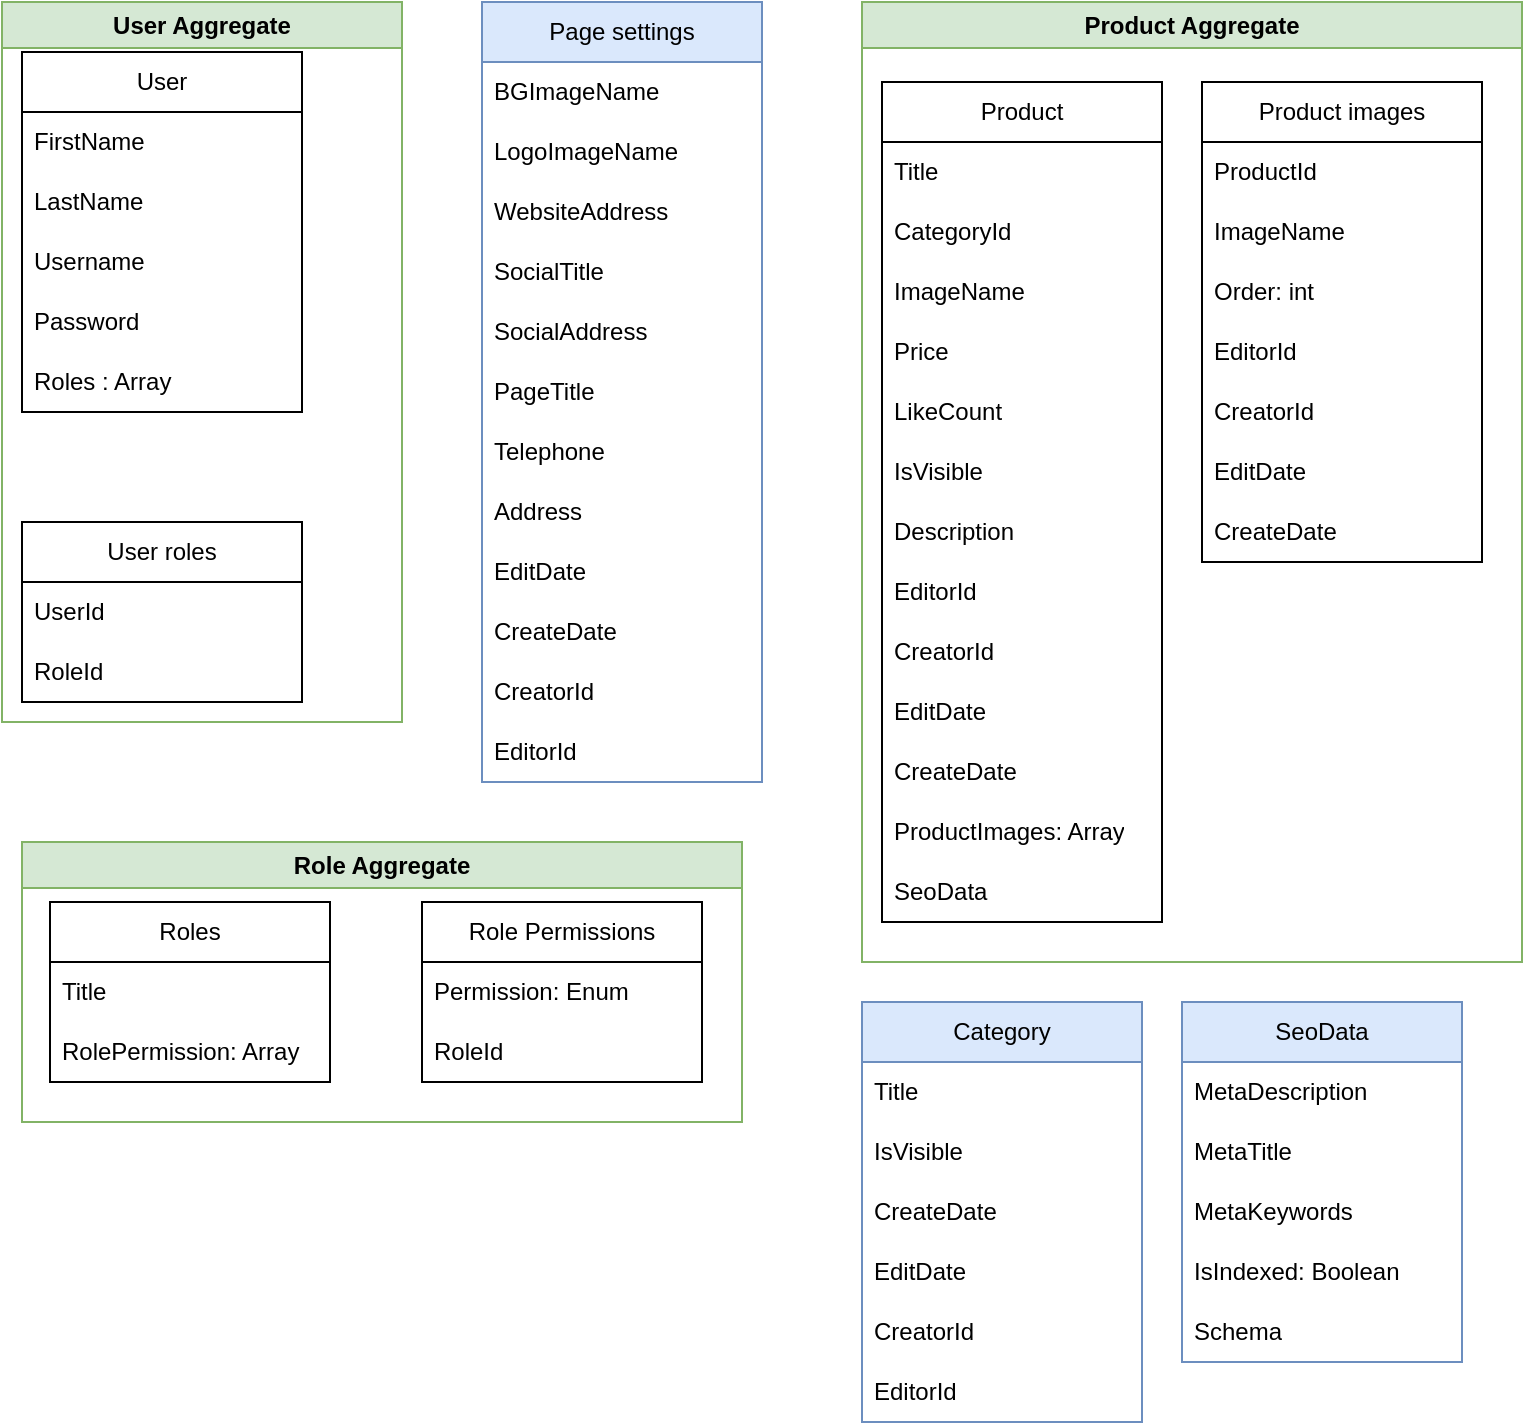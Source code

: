 <mxfile version="24.7.7">
  <diagram id="C5RBs43oDa-KdzZeNtuy" name="Page-1">
    <mxGraphModel dx="980" dy="680" grid="1" gridSize="10" guides="1" tooltips="1" connect="1" arrows="1" fold="1" page="1" pageScale="1" pageWidth="827" pageHeight="1169" math="0" shadow="0">
      <root>
        <mxCell id="WIyWlLk6GJQsqaUBKTNV-0" />
        <mxCell id="WIyWlLk6GJQsqaUBKTNV-1" parent="WIyWlLk6GJQsqaUBKTNV-0" />
        <mxCell id="OFUmfAQ26m3KpiKykl-N-12" value="Category" style="swimlane;fontStyle=0;childLayout=stackLayout;horizontal=1;startSize=30;horizontalStack=0;resizeParent=1;resizeParentMax=0;resizeLast=0;collapsible=1;marginBottom=0;whiteSpace=wrap;html=1;fillColor=#dae8fc;strokeColor=#6c8ebf;" vertex="1" parent="WIyWlLk6GJQsqaUBKTNV-1">
          <mxGeometry x="450" y="880" width="140" height="210" as="geometry" />
        </mxCell>
        <mxCell id="OFUmfAQ26m3KpiKykl-N-13" value="Title" style="text;strokeColor=none;fillColor=none;align=left;verticalAlign=middle;spacingLeft=4;spacingRight=4;overflow=hidden;points=[[0,0.5],[1,0.5]];portConstraint=eastwest;rotatable=0;whiteSpace=wrap;html=1;" vertex="1" parent="OFUmfAQ26m3KpiKykl-N-12">
          <mxGeometry y="30" width="140" height="30" as="geometry" />
        </mxCell>
        <mxCell id="OFUmfAQ26m3KpiKykl-N-50" value="IsVisible" style="text;strokeColor=none;fillColor=none;align=left;verticalAlign=middle;spacingLeft=4;spacingRight=4;overflow=hidden;points=[[0,0.5],[1,0.5]];portConstraint=eastwest;rotatable=0;whiteSpace=wrap;html=1;" vertex="1" parent="OFUmfAQ26m3KpiKykl-N-12">
          <mxGeometry y="60" width="140" height="30" as="geometry" />
        </mxCell>
        <mxCell id="OFUmfAQ26m3KpiKykl-N-51" value="CreateDate" style="text;strokeColor=none;fillColor=none;align=left;verticalAlign=middle;spacingLeft=4;spacingRight=4;overflow=hidden;points=[[0,0.5],[1,0.5]];portConstraint=eastwest;rotatable=0;whiteSpace=wrap;html=1;" vertex="1" parent="OFUmfAQ26m3KpiKykl-N-12">
          <mxGeometry y="90" width="140" height="30" as="geometry" />
        </mxCell>
        <mxCell id="OFUmfAQ26m3KpiKykl-N-49" value="EditDate" style="text;strokeColor=none;fillColor=none;align=left;verticalAlign=middle;spacingLeft=4;spacingRight=4;overflow=hidden;points=[[0,0.5],[1,0.5]];portConstraint=eastwest;rotatable=0;whiteSpace=wrap;html=1;" vertex="1" parent="OFUmfAQ26m3KpiKykl-N-12">
          <mxGeometry y="120" width="140" height="30" as="geometry" />
        </mxCell>
        <mxCell id="OFUmfAQ26m3KpiKykl-N-52" value="CreatorId" style="text;strokeColor=none;fillColor=none;align=left;verticalAlign=middle;spacingLeft=4;spacingRight=4;overflow=hidden;points=[[0,0.5],[1,0.5]];portConstraint=eastwest;rotatable=0;whiteSpace=wrap;html=1;" vertex="1" parent="OFUmfAQ26m3KpiKykl-N-12">
          <mxGeometry y="150" width="140" height="30" as="geometry" />
        </mxCell>
        <mxCell id="OFUmfAQ26m3KpiKykl-N-14" value="EditorId" style="text;strokeColor=none;fillColor=none;align=left;verticalAlign=middle;spacingLeft=4;spacingRight=4;overflow=hidden;points=[[0,0.5],[1,0.5]];portConstraint=eastwest;rotatable=0;whiteSpace=wrap;html=1;" vertex="1" parent="OFUmfAQ26m3KpiKykl-N-12">
          <mxGeometry y="180" width="140" height="30" as="geometry" />
        </mxCell>
        <mxCell id="OFUmfAQ26m3KpiKykl-N-20" value="Page settings" style="swimlane;fontStyle=0;childLayout=stackLayout;horizontal=1;startSize=30;horizontalStack=0;resizeParent=1;resizeParentMax=0;resizeLast=0;collapsible=1;marginBottom=0;whiteSpace=wrap;html=1;fillColor=#dae8fc;strokeColor=#6c8ebf;" vertex="1" parent="WIyWlLk6GJQsqaUBKTNV-1">
          <mxGeometry x="260" y="380" width="140" height="390" as="geometry" />
        </mxCell>
        <mxCell id="OFUmfAQ26m3KpiKykl-N-21" value="BGImageName" style="text;strokeColor=none;fillColor=none;align=left;verticalAlign=middle;spacingLeft=4;spacingRight=4;overflow=hidden;points=[[0,0.5],[1,0.5]];portConstraint=eastwest;rotatable=0;whiteSpace=wrap;html=1;" vertex="1" parent="OFUmfAQ26m3KpiKykl-N-20">
          <mxGeometry y="30" width="140" height="30" as="geometry" />
        </mxCell>
        <mxCell id="OFUmfAQ26m3KpiKykl-N-22" value="LogoImageName" style="text;strokeColor=none;fillColor=none;align=left;verticalAlign=middle;spacingLeft=4;spacingRight=4;overflow=hidden;points=[[0,0.5],[1,0.5]];portConstraint=eastwest;rotatable=0;whiteSpace=wrap;html=1;" vertex="1" parent="OFUmfAQ26m3KpiKykl-N-20">
          <mxGeometry y="60" width="140" height="30" as="geometry" />
        </mxCell>
        <mxCell id="OFUmfAQ26m3KpiKykl-N-23" value="WebsiteAddress" style="text;strokeColor=none;fillColor=none;align=left;verticalAlign=middle;spacingLeft=4;spacingRight=4;overflow=hidden;points=[[0,0.5],[1,0.5]];portConstraint=eastwest;rotatable=0;whiteSpace=wrap;html=1;" vertex="1" parent="OFUmfAQ26m3KpiKykl-N-20">
          <mxGeometry y="90" width="140" height="30" as="geometry" />
        </mxCell>
        <mxCell id="OFUmfAQ26m3KpiKykl-N-41" value="SocialTitle" style="text;strokeColor=none;fillColor=none;align=left;verticalAlign=middle;spacingLeft=4;spacingRight=4;overflow=hidden;points=[[0,0.5],[1,0.5]];portConstraint=eastwest;rotatable=0;whiteSpace=wrap;html=1;" vertex="1" parent="OFUmfAQ26m3KpiKykl-N-20">
          <mxGeometry y="120" width="140" height="30" as="geometry" />
        </mxCell>
        <mxCell id="OFUmfAQ26m3KpiKykl-N-42" value="SocialAddress" style="text;strokeColor=none;fillColor=none;align=left;verticalAlign=middle;spacingLeft=4;spacingRight=4;overflow=hidden;points=[[0,0.5],[1,0.5]];portConstraint=eastwest;rotatable=0;whiteSpace=wrap;html=1;" vertex="1" parent="OFUmfAQ26m3KpiKykl-N-20">
          <mxGeometry y="150" width="140" height="30" as="geometry" />
        </mxCell>
        <mxCell id="OFUmfAQ26m3KpiKykl-N-45" value="PageTitle" style="text;strokeColor=none;fillColor=none;align=left;verticalAlign=middle;spacingLeft=4;spacingRight=4;overflow=hidden;points=[[0,0.5],[1,0.5]];portConstraint=eastwest;rotatable=0;whiteSpace=wrap;html=1;" vertex="1" parent="OFUmfAQ26m3KpiKykl-N-20">
          <mxGeometry y="180" width="140" height="30" as="geometry" />
        </mxCell>
        <mxCell id="OFUmfAQ26m3KpiKykl-N-44" value="Telephone" style="text;strokeColor=none;fillColor=none;align=left;verticalAlign=middle;spacingLeft=4;spacingRight=4;overflow=hidden;points=[[0,0.5],[1,0.5]];portConstraint=eastwest;rotatable=0;whiteSpace=wrap;html=1;" vertex="1" parent="OFUmfAQ26m3KpiKykl-N-20">
          <mxGeometry y="210" width="140" height="30" as="geometry" />
        </mxCell>
        <mxCell id="OFUmfAQ26m3KpiKykl-N-43" value="Address" style="text;strokeColor=none;fillColor=none;align=left;verticalAlign=middle;spacingLeft=4;spacingRight=4;overflow=hidden;points=[[0,0.5],[1,0.5]];portConstraint=eastwest;rotatable=0;whiteSpace=wrap;html=1;" vertex="1" parent="OFUmfAQ26m3KpiKykl-N-20">
          <mxGeometry y="240" width="140" height="30" as="geometry" />
        </mxCell>
        <mxCell id="OFUmfAQ26m3KpiKykl-N-54" value="EditDate" style="text;strokeColor=none;fillColor=none;align=left;verticalAlign=middle;spacingLeft=4;spacingRight=4;overflow=hidden;points=[[0,0.5],[1,0.5]];portConstraint=eastwest;rotatable=0;whiteSpace=wrap;html=1;" vertex="1" parent="OFUmfAQ26m3KpiKykl-N-20">
          <mxGeometry y="270" width="140" height="30" as="geometry" />
        </mxCell>
        <mxCell id="OFUmfAQ26m3KpiKykl-N-53" value="CreateDate" style="text;strokeColor=none;fillColor=none;align=left;verticalAlign=middle;spacingLeft=4;spacingRight=4;overflow=hidden;points=[[0,0.5],[1,0.5]];portConstraint=eastwest;rotatable=0;whiteSpace=wrap;html=1;" vertex="1" parent="OFUmfAQ26m3KpiKykl-N-20">
          <mxGeometry y="300" width="140" height="30" as="geometry" />
        </mxCell>
        <mxCell id="OFUmfAQ26m3KpiKykl-N-55" value="CreatorId" style="text;strokeColor=none;fillColor=none;align=left;verticalAlign=middle;spacingLeft=4;spacingRight=4;overflow=hidden;points=[[0,0.5],[1,0.5]];portConstraint=eastwest;rotatable=0;whiteSpace=wrap;html=1;" vertex="1" parent="OFUmfAQ26m3KpiKykl-N-20">
          <mxGeometry y="330" width="140" height="30" as="geometry" />
        </mxCell>
        <mxCell id="OFUmfAQ26m3KpiKykl-N-56" value="EditorId" style="text;strokeColor=none;fillColor=none;align=left;verticalAlign=middle;spacingLeft=4;spacingRight=4;overflow=hidden;points=[[0,0.5],[1,0.5]];portConstraint=eastwest;rotatable=0;whiteSpace=wrap;html=1;" vertex="1" parent="OFUmfAQ26m3KpiKykl-N-20">
          <mxGeometry y="360" width="140" height="30" as="geometry" />
        </mxCell>
        <mxCell id="OFUmfAQ26m3KpiKykl-N-32" value="User Aggregate" style="swimlane;whiteSpace=wrap;html=1;fillColor=#d5e8d4;strokeColor=#82b366;" vertex="1" parent="WIyWlLk6GJQsqaUBKTNV-1">
          <mxGeometry x="20" y="380" width="200" height="360" as="geometry" />
        </mxCell>
        <mxCell id="OFUmfAQ26m3KpiKykl-N-8" value="User" style="swimlane;fontStyle=0;childLayout=stackLayout;horizontal=1;startSize=30;horizontalStack=0;resizeParent=1;resizeParentMax=0;resizeLast=0;collapsible=1;marginBottom=0;whiteSpace=wrap;html=1;" vertex="1" parent="OFUmfAQ26m3KpiKykl-N-32">
          <mxGeometry x="10" y="25" width="140" height="180" as="geometry" />
        </mxCell>
        <mxCell id="OFUmfAQ26m3KpiKykl-N-9" value="FirstName" style="text;strokeColor=none;fillColor=none;align=left;verticalAlign=middle;spacingLeft=4;spacingRight=4;overflow=hidden;points=[[0,0.5],[1,0.5]];portConstraint=eastwest;rotatable=0;whiteSpace=wrap;html=1;" vertex="1" parent="OFUmfAQ26m3KpiKykl-N-8">
          <mxGeometry y="30" width="140" height="30" as="geometry" />
        </mxCell>
        <mxCell id="OFUmfAQ26m3KpiKykl-N-10" value="LastName" style="text;strokeColor=none;fillColor=none;align=left;verticalAlign=middle;spacingLeft=4;spacingRight=4;overflow=hidden;points=[[0,0.5],[1,0.5]];portConstraint=eastwest;rotatable=0;whiteSpace=wrap;html=1;" vertex="1" parent="OFUmfAQ26m3KpiKykl-N-8">
          <mxGeometry y="60" width="140" height="30" as="geometry" />
        </mxCell>
        <mxCell id="OFUmfAQ26m3KpiKykl-N-11" value="Username" style="text;strokeColor=none;fillColor=none;align=left;verticalAlign=middle;spacingLeft=4;spacingRight=4;overflow=hidden;points=[[0,0.5],[1,0.5]];portConstraint=eastwest;rotatable=0;whiteSpace=wrap;html=1;" vertex="1" parent="OFUmfAQ26m3KpiKykl-N-8">
          <mxGeometry y="90" width="140" height="30" as="geometry" />
        </mxCell>
        <mxCell id="OFUmfAQ26m3KpiKykl-N-66" value="Password" style="text;strokeColor=none;fillColor=none;align=left;verticalAlign=middle;spacingLeft=4;spacingRight=4;overflow=hidden;points=[[0,0.5],[1,0.5]];portConstraint=eastwest;rotatable=0;whiteSpace=wrap;html=1;" vertex="1" parent="OFUmfAQ26m3KpiKykl-N-8">
          <mxGeometry y="120" width="140" height="30" as="geometry" />
        </mxCell>
        <mxCell id="OFUmfAQ26m3KpiKykl-N-67" value="Roles : Array" style="text;strokeColor=none;fillColor=none;align=left;verticalAlign=middle;spacingLeft=4;spacingRight=4;overflow=hidden;points=[[0,0.5],[1,0.5]];portConstraint=eastwest;rotatable=0;whiteSpace=wrap;html=1;" vertex="1" parent="OFUmfAQ26m3KpiKykl-N-8">
          <mxGeometry y="150" width="140" height="30" as="geometry" />
        </mxCell>
        <mxCell id="OFUmfAQ26m3KpiKykl-N-24" value="User roles" style="swimlane;fontStyle=0;childLayout=stackLayout;horizontal=1;startSize=30;horizontalStack=0;resizeParent=1;resizeParentMax=0;resizeLast=0;collapsible=1;marginBottom=0;whiteSpace=wrap;html=1;" vertex="1" parent="OFUmfAQ26m3KpiKykl-N-32">
          <mxGeometry x="10" y="260" width="140" height="90" as="geometry" />
        </mxCell>
        <mxCell id="OFUmfAQ26m3KpiKykl-N-25" value="UserId" style="text;strokeColor=none;fillColor=none;align=left;verticalAlign=middle;spacingLeft=4;spacingRight=4;overflow=hidden;points=[[0,0.5],[1,0.5]];portConstraint=eastwest;rotatable=0;whiteSpace=wrap;html=1;" vertex="1" parent="OFUmfAQ26m3KpiKykl-N-24">
          <mxGeometry y="30" width="140" height="30" as="geometry" />
        </mxCell>
        <mxCell id="OFUmfAQ26m3KpiKykl-N-26" value="RoleId" style="text;strokeColor=none;fillColor=none;align=left;verticalAlign=middle;spacingLeft=4;spacingRight=4;overflow=hidden;points=[[0,0.5],[1,0.5]];portConstraint=eastwest;rotatable=0;whiteSpace=wrap;html=1;" vertex="1" parent="OFUmfAQ26m3KpiKykl-N-24">
          <mxGeometry y="60" width="140" height="30" as="geometry" />
        </mxCell>
        <mxCell id="OFUmfAQ26m3KpiKykl-N-33" value="Product Aggregate" style="swimlane;whiteSpace=wrap;html=1;startSize=23;fillColor=#d5e8d4;strokeColor=#82b366;" vertex="1" parent="WIyWlLk6GJQsqaUBKTNV-1">
          <mxGeometry x="450" y="380" width="330" height="480" as="geometry" />
        </mxCell>
        <mxCell id="OFUmfAQ26m3KpiKykl-N-0" value="Product" style="swimlane;fontStyle=0;childLayout=stackLayout;horizontal=1;startSize=30;horizontalStack=0;resizeParent=1;resizeParentMax=0;resizeLast=0;collapsible=1;marginBottom=0;whiteSpace=wrap;html=1;" vertex="1" parent="OFUmfAQ26m3KpiKykl-N-33">
          <mxGeometry x="10" y="40" width="140" height="420" as="geometry" />
        </mxCell>
        <mxCell id="OFUmfAQ26m3KpiKykl-N-1" value="Title" style="text;strokeColor=none;fillColor=none;align=left;verticalAlign=middle;spacingLeft=4;spacingRight=4;overflow=hidden;points=[[0,0.5],[1,0.5]];portConstraint=eastwest;rotatable=0;whiteSpace=wrap;html=1;" vertex="1" parent="OFUmfAQ26m3KpiKykl-N-0">
          <mxGeometry y="30" width="140" height="30" as="geometry" />
        </mxCell>
        <mxCell id="OFUmfAQ26m3KpiKykl-N-65" value="CategoryId" style="text;strokeColor=none;fillColor=none;align=left;verticalAlign=middle;spacingLeft=4;spacingRight=4;overflow=hidden;points=[[0,0.5],[1,0.5]];portConstraint=eastwest;rotatable=0;whiteSpace=wrap;html=1;" vertex="1" parent="OFUmfAQ26m3KpiKykl-N-0">
          <mxGeometry y="60" width="140" height="30" as="geometry" />
        </mxCell>
        <mxCell id="OFUmfAQ26m3KpiKykl-N-2" value="ImageName" style="text;strokeColor=none;fillColor=none;align=left;verticalAlign=middle;spacingLeft=4;spacingRight=4;overflow=hidden;points=[[0,0.5],[1,0.5]];portConstraint=eastwest;rotatable=0;whiteSpace=wrap;html=1;" vertex="1" parent="OFUmfAQ26m3KpiKykl-N-0">
          <mxGeometry y="90" width="140" height="30" as="geometry" />
        </mxCell>
        <mxCell id="OFUmfAQ26m3KpiKykl-N-46" value="Price" style="text;strokeColor=none;fillColor=none;align=left;verticalAlign=middle;spacingLeft=4;spacingRight=4;overflow=hidden;points=[[0,0.5],[1,0.5]];portConstraint=eastwest;rotatable=0;whiteSpace=wrap;html=1;" vertex="1" parent="OFUmfAQ26m3KpiKykl-N-0">
          <mxGeometry y="120" width="140" height="30" as="geometry" />
        </mxCell>
        <mxCell id="OFUmfAQ26m3KpiKykl-N-3" value="LikeCount" style="text;strokeColor=none;fillColor=none;align=left;verticalAlign=middle;spacingLeft=4;spacingRight=4;overflow=hidden;points=[[0,0.5],[1,0.5]];portConstraint=eastwest;rotatable=0;whiteSpace=wrap;html=1;" vertex="1" parent="OFUmfAQ26m3KpiKykl-N-0">
          <mxGeometry y="150" width="140" height="30" as="geometry" />
        </mxCell>
        <mxCell id="OFUmfAQ26m3KpiKykl-N-47" value="IsVisible" style="text;strokeColor=none;fillColor=none;align=left;verticalAlign=middle;spacingLeft=4;spacingRight=4;overflow=hidden;points=[[0,0.5],[1,0.5]];portConstraint=eastwest;rotatable=0;whiteSpace=wrap;html=1;" vertex="1" parent="OFUmfAQ26m3KpiKykl-N-0">
          <mxGeometry y="180" width="140" height="30" as="geometry" />
        </mxCell>
        <mxCell id="OFUmfAQ26m3KpiKykl-N-68" value="Description" style="text;strokeColor=none;fillColor=none;align=left;verticalAlign=middle;spacingLeft=4;spacingRight=4;overflow=hidden;points=[[0,0.5],[1,0.5]];portConstraint=eastwest;rotatable=0;whiteSpace=wrap;html=1;" vertex="1" parent="OFUmfAQ26m3KpiKykl-N-0">
          <mxGeometry y="210" width="140" height="30" as="geometry" />
        </mxCell>
        <mxCell id="OFUmfAQ26m3KpiKykl-N-60" value="EditorId" style="text;strokeColor=none;fillColor=none;align=left;verticalAlign=middle;spacingLeft=4;spacingRight=4;overflow=hidden;points=[[0,0.5],[1,0.5]];portConstraint=eastwest;rotatable=0;whiteSpace=wrap;html=1;" vertex="1" parent="OFUmfAQ26m3KpiKykl-N-0">
          <mxGeometry y="240" width="140" height="30" as="geometry" />
        </mxCell>
        <mxCell id="OFUmfAQ26m3KpiKykl-N-59" value="CreatorId" style="text;strokeColor=none;fillColor=none;align=left;verticalAlign=middle;spacingLeft=4;spacingRight=4;overflow=hidden;points=[[0,0.5],[1,0.5]];portConstraint=eastwest;rotatable=0;whiteSpace=wrap;html=1;" vertex="1" parent="OFUmfAQ26m3KpiKykl-N-0">
          <mxGeometry y="270" width="140" height="30" as="geometry" />
        </mxCell>
        <mxCell id="OFUmfAQ26m3KpiKykl-N-58" value="EditDate" style="text;strokeColor=none;fillColor=none;align=left;verticalAlign=middle;spacingLeft=4;spacingRight=4;overflow=hidden;points=[[0,0.5],[1,0.5]];portConstraint=eastwest;rotatable=0;whiteSpace=wrap;html=1;" vertex="1" parent="OFUmfAQ26m3KpiKykl-N-0">
          <mxGeometry y="300" width="140" height="30" as="geometry" />
        </mxCell>
        <mxCell id="OFUmfAQ26m3KpiKykl-N-57" value="CreateDate" style="text;strokeColor=none;fillColor=none;align=left;verticalAlign=middle;spacingLeft=4;spacingRight=4;overflow=hidden;points=[[0,0.5],[1,0.5]];portConstraint=eastwest;rotatable=0;whiteSpace=wrap;html=1;" vertex="1" parent="OFUmfAQ26m3KpiKykl-N-0">
          <mxGeometry y="330" width="140" height="30" as="geometry" />
        </mxCell>
        <mxCell id="OFUmfAQ26m3KpiKykl-N-48" value="ProductImages: Array" style="text;strokeColor=none;fillColor=none;align=left;verticalAlign=middle;spacingLeft=4;spacingRight=4;overflow=hidden;points=[[0,0.5],[1,0.5]];portConstraint=eastwest;rotatable=0;whiteSpace=wrap;html=1;" vertex="1" parent="OFUmfAQ26m3KpiKykl-N-0">
          <mxGeometry y="360" width="140" height="30" as="geometry" />
        </mxCell>
        <mxCell id="OFUmfAQ26m3KpiKykl-N-77" value="SeoData" style="text;strokeColor=none;fillColor=none;align=left;verticalAlign=middle;spacingLeft=4;spacingRight=4;overflow=hidden;points=[[0,0.5],[1,0.5]];portConstraint=eastwest;rotatable=0;whiteSpace=wrap;html=1;" vertex="1" parent="OFUmfAQ26m3KpiKykl-N-0">
          <mxGeometry y="390" width="140" height="30" as="geometry" />
        </mxCell>
        <mxCell id="OFUmfAQ26m3KpiKykl-N-4" value="Product images" style="swimlane;fontStyle=0;childLayout=stackLayout;horizontal=1;startSize=30;horizontalStack=0;resizeParent=1;resizeParentMax=0;resizeLast=0;collapsible=1;marginBottom=0;whiteSpace=wrap;html=1;" vertex="1" parent="OFUmfAQ26m3KpiKykl-N-33">
          <mxGeometry x="170" y="40" width="140" height="240" as="geometry" />
        </mxCell>
        <mxCell id="OFUmfAQ26m3KpiKykl-N-5" value="ProductId" style="text;strokeColor=none;fillColor=none;align=left;verticalAlign=middle;spacingLeft=4;spacingRight=4;overflow=hidden;points=[[0,0.5],[1,0.5]];portConstraint=eastwest;rotatable=0;whiteSpace=wrap;html=1;" vertex="1" parent="OFUmfAQ26m3KpiKykl-N-4">
          <mxGeometry y="30" width="140" height="30" as="geometry" />
        </mxCell>
        <mxCell id="OFUmfAQ26m3KpiKykl-N-6" value="ImageName" style="text;strokeColor=none;fillColor=none;align=left;verticalAlign=middle;spacingLeft=4;spacingRight=4;overflow=hidden;points=[[0,0.5],[1,0.5]];portConstraint=eastwest;rotatable=0;whiteSpace=wrap;html=1;" vertex="1" parent="OFUmfAQ26m3KpiKykl-N-4">
          <mxGeometry y="60" width="140" height="30" as="geometry" />
        </mxCell>
        <mxCell id="OFUmfAQ26m3KpiKykl-N-76" value="Order: int" style="text;strokeColor=none;fillColor=none;align=left;verticalAlign=middle;spacingLeft=4;spacingRight=4;overflow=hidden;points=[[0,0.5],[1,0.5]];portConstraint=eastwest;rotatable=0;whiteSpace=wrap;html=1;" vertex="1" parent="OFUmfAQ26m3KpiKykl-N-4">
          <mxGeometry y="90" width="140" height="30" as="geometry" />
        </mxCell>
        <mxCell id="OFUmfAQ26m3KpiKykl-N-64" value="EditorId" style="text;strokeColor=none;fillColor=none;align=left;verticalAlign=middle;spacingLeft=4;spacingRight=4;overflow=hidden;points=[[0,0.5],[1,0.5]];portConstraint=eastwest;rotatable=0;whiteSpace=wrap;html=1;" vertex="1" parent="OFUmfAQ26m3KpiKykl-N-4">
          <mxGeometry y="120" width="140" height="30" as="geometry" />
        </mxCell>
        <mxCell id="OFUmfAQ26m3KpiKykl-N-63" value="CreatorId" style="text;strokeColor=none;fillColor=none;align=left;verticalAlign=middle;spacingLeft=4;spacingRight=4;overflow=hidden;points=[[0,0.5],[1,0.5]];portConstraint=eastwest;rotatable=0;whiteSpace=wrap;html=1;" vertex="1" parent="OFUmfAQ26m3KpiKykl-N-4">
          <mxGeometry y="150" width="140" height="30" as="geometry" />
        </mxCell>
        <mxCell id="OFUmfAQ26m3KpiKykl-N-62" value="EditDate" style="text;strokeColor=none;fillColor=none;align=left;verticalAlign=middle;spacingLeft=4;spacingRight=4;overflow=hidden;points=[[0,0.5],[1,0.5]];portConstraint=eastwest;rotatable=0;whiteSpace=wrap;html=1;" vertex="1" parent="OFUmfAQ26m3KpiKykl-N-4">
          <mxGeometry y="180" width="140" height="30" as="geometry" />
        </mxCell>
        <mxCell id="OFUmfAQ26m3KpiKykl-N-61" value="CreateDate" style="text;strokeColor=none;fillColor=none;align=left;verticalAlign=middle;spacingLeft=4;spacingRight=4;overflow=hidden;points=[[0,0.5],[1,0.5]];portConstraint=eastwest;rotatable=0;whiteSpace=wrap;html=1;" vertex="1" parent="OFUmfAQ26m3KpiKykl-N-4">
          <mxGeometry y="210" width="140" height="30" as="geometry" />
        </mxCell>
        <mxCell id="OFUmfAQ26m3KpiKykl-N-40" value="Role Aggregate" style="swimlane;whiteSpace=wrap;html=1;fillColor=#d5e8d4;strokeColor=#82b366;" vertex="1" parent="WIyWlLk6GJQsqaUBKTNV-1">
          <mxGeometry x="30" y="800" width="360" height="140" as="geometry" />
        </mxCell>
        <mxCell id="OFUmfAQ26m3KpiKykl-N-36" value="Role Permissions" style="swimlane;fontStyle=0;childLayout=stackLayout;horizontal=1;startSize=30;horizontalStack=0;resizeParent=1;resizeParentMax=0;resizeLast=0;collapsible=1;marginBottom=0;whiteSpace=wrap;html=1;" vertex="1" parent="OFUmfAQ26m3KpiKykl-N-40">
          <mxGeometry x="200" y="30" width="140" height="90" as="geometry" />
        </mxCell>
        <mxCell id="OFUmfAQ26m3KpiKykl-N-37" value="Permission: Enum" style="text;strokeColor=none;fillColor=none;align=left;verticalAlign=middle;spacingLeft=4;spacingRight=4;overflow=hidden;points=[[0,0.5],[1,0.5]];portConstraint=eastwest;rotatable=0;whiteSpace=wrap;html=1;" vertex="1" parent="OFUmfAQ26m3KpiKykl-N-36">
          <mxGeometry y="30" width="140" height="30" as="geometry" />
        </mxCell>
        <mxCell id="OFUmfAQ26m3KpiKykl-N-38" value="RoleId" style="text;strokeColor=none;fillColor=none;align=left;verticalAlign=middle;spacingLeft=4;spacingRight=4;overflow=hidden;points=[[0,0.5],[1,0.5]];portConstraint=eastwest;rotatable=0;whiteSpace=wrap;html=1;" vertex="1" parent="OFUmfAQ26m3KpiKykl-N-36">
          <mxGeometry y="60" width="140" height="30" as="geometry" />
        </mxCell>
        <mxCell id="OFUmfAQ26m3KpiKykl-N-28" value="Roles" style="swimlane;fontStyle=0;childLayout=stackLayout;horizontal=1;startSize=30;horizontalStack=0;resizeParent=1;resizeParentMax=0;resizeLast=0;collapsible=1;marginBottom=0;whiteSpace=wrap;html=1;" vertex="1" parent="OFUmfAQ26m3KpiKykl-N-40">
          <mxGeometry x="14" y="30" width="140" height="90" as="geometry" />
        </mxCell>
        <mxCell id="OFUmfAQ26m3KpiKykl-N-29" value="Title" style="text;strokeColor=none;fillColor=none;align=left;verticalAlign=middle;spacingLeft=4;spacingRight=4;overflow=hidden;points=[[0,0.5],[1,0.5]];portConstraint=eastwest;rotatable=0;whiteSpace=wrap;html=1;" vertex="1" parent="OFUmfAQ26m3KpiKykl-N-28">
          <mxGeometry y="30" width="140" height="30" as="geometry" />
        </mxCell>
        <mxCell id="OFUmfAQ26m3KpiKykl-N-30" value="RolePermission: Array" style="text;strokeColor=none;fillColor=none;align=left;verticalAlign=middle;spacingLeft=4;spacingRight=4;overflow=hidden;points=[[0,0.5],[1,0.5]];portConstraint=eastwest;rotatable=0;whiteSpace=wrap;html=1;" vertex="1" parent="OFUmfAQ26m3KpiKykl-N-28">
          <mxGeometry y="60" width="140" height="30" as="geometry" />
        </mxCell>
        <mxCell id="OFUmfAQ26m3KpiKykl-N-69" value="SeoData" style="swimlane;fontStyle=0;childLayout=stackLayout;horizontal=1;startSize=30;horizontalStack=0;resizeParent=1;resizeParentMax=0;resizeLast=0;collapsible=1;marginBottom=0;whiteSpace=wrap;html=1;fillColor=#dae8fc;strokeColor=#6c8ebf;" vertex="1" parent="WIyWlLk6GJQsqaUBKTNV-1">
          <mxGeometry x="610" y="880" width="140" height="180" as="geometry" />
        </mxCell>
        <mxCell id="OFUmfAQ26m3KpiKykl-N-70" value="MetaDescription" style="text;strokeColor=none;fillColor=none;align=left;verticalAlign=middle;spacingLeft=4;spacingRight=4;overflow=hidden;points=[[0,0.5],[1,0.5]];portConstraint=eastwest;rotatable=0;whiteSpace=wrap;html=1;" vertex="1" parent="OFUmfAQ26m3KpiKykl-N-69">
          <mxGeometry y="30" width="140" height="30" as="geometry" />
        </mxCell>
        <mxCell id="OFUmfAQ26m3KpiKykl-N-71" value="MetaTitle" style="text;strokeColor=none;fillColor=none;align=left;verticalAlign=middle;spacingLeft=4;spacingRight=4;overflow=hidden;points=[[0,0.5],[1,0.5]];portConstraint=eastwest;rotatable=0;whiteSpace=wrap;html=1;" vertex="1" parent="OFUmfAQ26m3KpiKykl-N-69">
          <mxGeometry y="60" width="140" height="30" as="geometry" />
        </mxCell>
        <mxCell id="OFUmfAQ26m3KpiKykl-N-74" value="MetaKeywords" style="text;strokeColor=none;fillColor=none;align=left;verticalAlign=middle;spacingLeft=4;spacingRight=4;overflow=hidden;points=[[0,0.5],[1,0.5]];portConstraint=eastwest;rotatable=0;whiteSpace=wrap;html=1;" vertex="1" parent="OFUmfAQ26m3KpiKykl-N-69">
          <mxGeometry y="90" width="140" height="30" as="geometry" />
        </mxCell>
        <mxCell id="OFUmfAQ26m3KpiKykl-N-75" value="IsIndexed: Boolean" style="text;strokeColor=none;fillColor=none;align=left;verticalAlign=middle;spacingLeft=4;spacingRight=4;overflow=hidden;points=[[0,0.5],[1,0.5]];portConstraint=eastwest;rotatable=0;whiteSpace=wrap;html=1;" vertex="1" parent="OFUmfAQ26m3KpiKykl-N-69">
          <mxGeometry y="120" width="140" height="30" as="geometry" />
        </mxCell>
        <mxCell id="OFUmfAQ26m3KpiKykl-N-72" value="Schema" style="text;strokeColor=none;fillColor=none;align=left;verticalAlign=middle;spacingLeft=4;spacingRight=4;overflow=hidden;points=[[0,0.5],[1,0.5]];portConstraint=eastwest;rotatable=0;whiteSpace=wrap;html=1;" vertex="1" parent="OFUmfAQ26m3KpiKykl-N-69">
          <mxGeometry y="150" width="140" height="30" as="geometry" />
        </mxCell>
      </root>
    </mxGraphModel>
  </diagram>
</mxfile>
